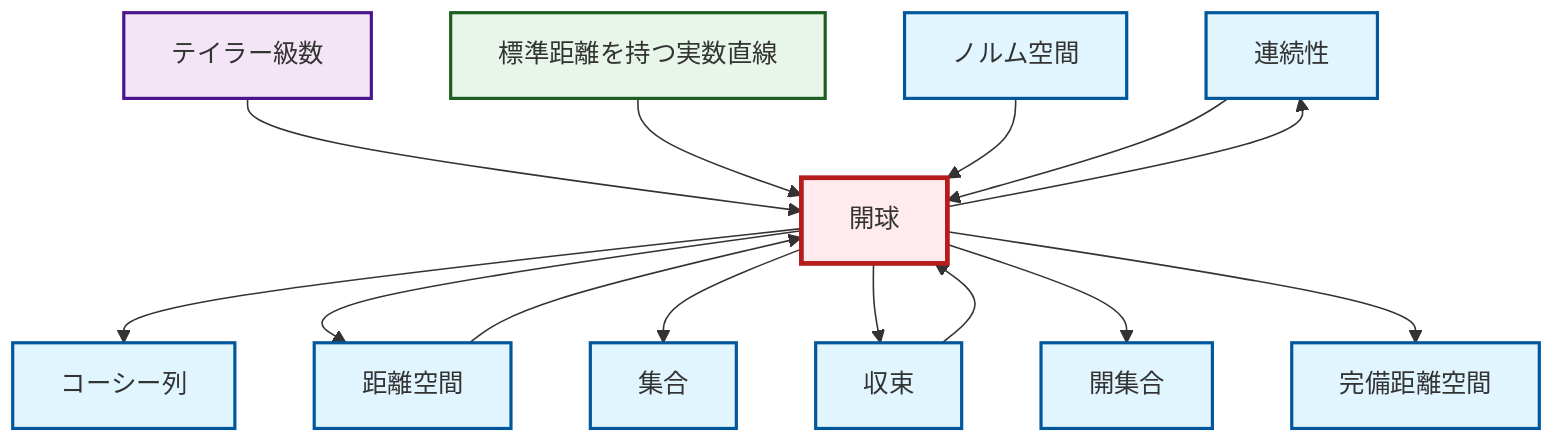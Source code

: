 graph TD
    classDef definition fill:#e1f5fe,stroke:#01579b,stroke-width:2px
    classDef theorem fill:#f3e5f5,stroke:#4a148c,stroke-width:2px
    classDef axiom fill:#fff3e0,stroke:#e65100,stroke-width:2px
    classDef example fill:#e8f5e9,stroke:#1b5e20,stroke-width:2px
    classDef current fill:#ffebee,stroke:#b71c1c,stroke-width:3px
    def-continuity["連続性"]:::definition
    thm-taylor-series["テイラー級数"]:::theorem
    def-open-set["開集合"]:::definition
    def-set["集合"]:::definition
    def-metric-space["距離空間"]:::definition
    ex-real-line-metric["標準距離を持つ実数直線"]:::example
    def-complete-metric-space["完備距離空間"]:::definition
    def-convergence["収束"]:::definition
    def-cauchy-sequence["コーシー列"]:::definition
    def-normed-vector-space["ノルム空間"]:::definition
    def-open-ball["開球"]:::definition
    def-open-ball --> def-cauchy-sequence
    def-open-ball --> def-metric-space
    thm-taylor-series --> def-open-ball
    def-open-ball --> def-set
    def-open-ball --> def-convergence
    ex-real-line-metric --> def-open-ball
    def-open-ball --> def-continuity
    def-normed-vector-space --> def-open-ball
    def-open-ball --> def-open-set
    def-metric-space --> def-open-ball
    def-convergence --> def-open-ball
    def-continuity --> def-open-ball
    def-open-ball --> def-complete-metric-space
    class def-open-ball current